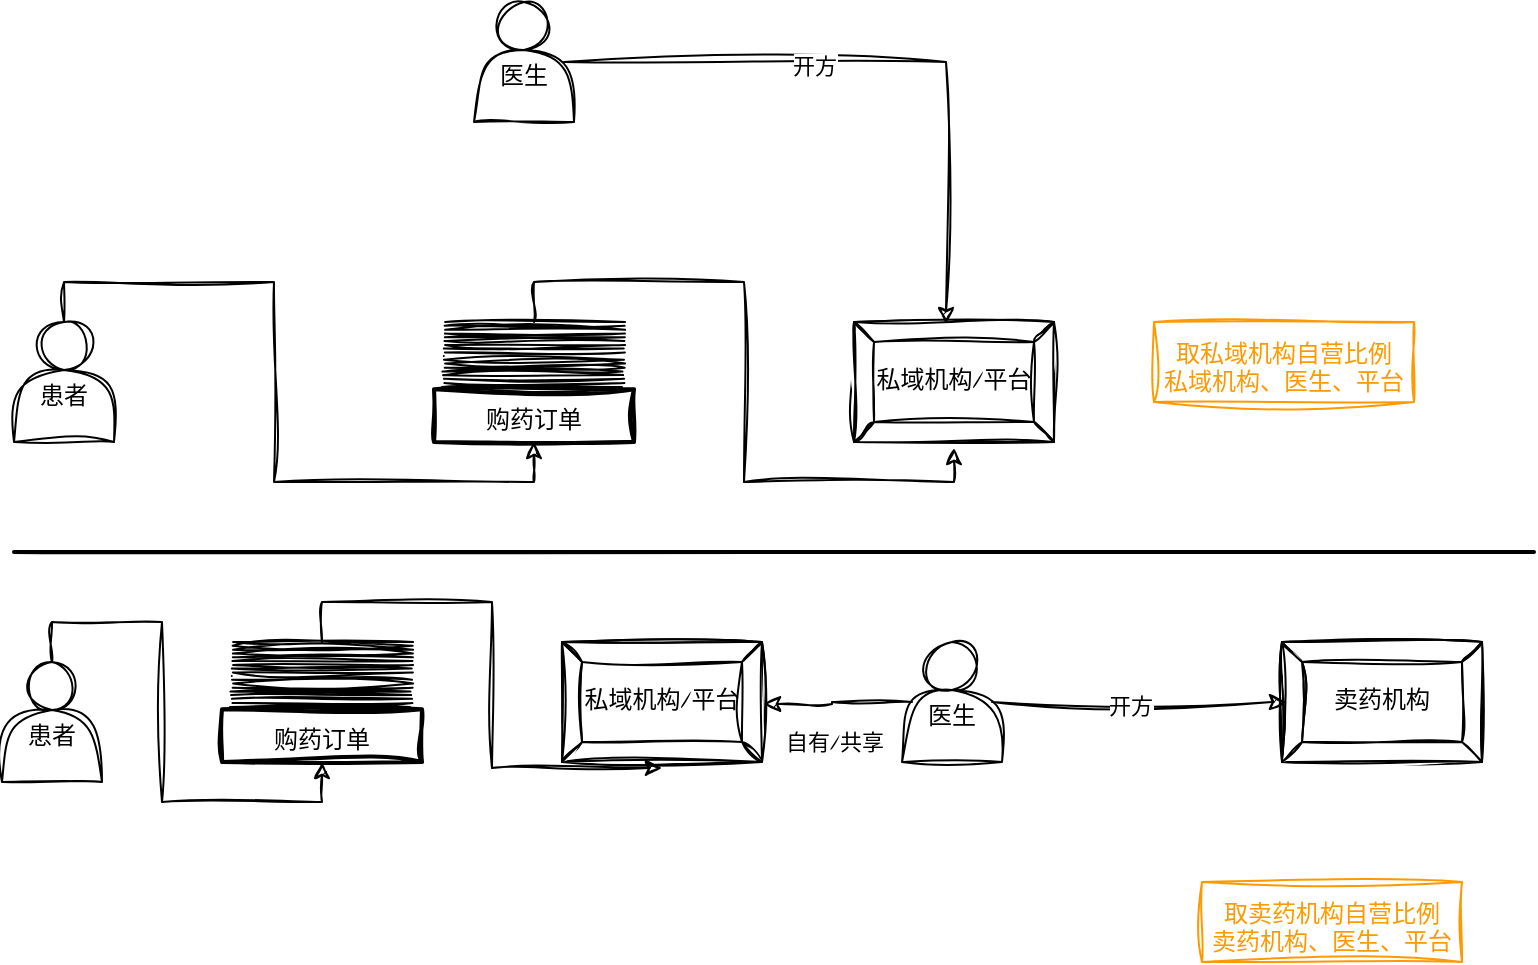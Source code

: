 <mxfile version="24.6.3" type="github">
  <diagram name="第 1 页" id="jMJ3dYxYcZpqBjAvDjc6">
    <mxGraphModel dx="1028" dy="2000" grid="1" gridSize="10" guides="1" tooltips="1" connect="1" arrows="1" fold="1" page="1" pageScale="1" pageWidth="827" pageHeight="1169" math="0" shadow="0">
      <root>
        <mxCell id="0" />
        <mxCell id="1" parent="0" />
        <mxCell id="Fk9Is4CcDEw4YyOU3Hcw-2" value="私域机构/平台" style="labelPosition=center;verticalLabelPosition=middle;align=center;html=1;shape=mxgraph.basic.button;dx=10;whiteSpace=wrap;sketch=1;hachureGap=4;jiggle=2;curveFitting=1;fontFamily=Architects Daughter;fontSource=https%3A%2F%2Ffonts.googleapis.com%2Fcss%3Ffamily%3DArchitects%2BDaughter;" vertex="1" parent="1">
          <mxGeometry x="324" y="260" width="100" height="60" as="geometry" />
        </mxCell>
        <mxCell id="Fk9Is4CcDEw4YyOU3Hcw-3" value="卖药机构" style="labelPosition=center;verticalLabelPosition=middle;align=center;html=1;shape=mxgraph.basic.button;dx=10;whiteSpace=wrap;sketch=1;hachureGap=4;jiggle=2;curveFitting=1;fontFamily=Architects Daughter;fontSource=https%3A%2F%2Ffonts.googleapis.com%2Fcss%3Ffamily%3DArchitects%2BDaughter;" vertex="1" parent="1">
          <mxGeometry x="684" y="260" width="100" height="60" as="geometry" />
        </mxCell>
        <mxCell id="Fk9Is4CcDEw4YyOU3Hcw-4" value="&lt;div&gt;&lt;br&gt;&lt;/div&gt;&lt;div&gt;医生&lt;/div&gt;" style="shape=actor;whiteSpace=wrap;html=1;sketch=1;hachureGap=4;jiggle=2;curveFitting=1;fontFamily=Architects Daughter;fontSource=https%3A%2F%2Ffonts.googleapis.com%2Fcss%3Ffamily%3DArchitects%2BDaughter;" vertex="1" parent="1">
          <mxGeometry x="494" y="260" width="50" height="60" as="geometry" />
        </mxCell>
        <mxCell id="Fk9Is4CcDEw4YyOU3Hcw-7" style="edgeStyle=orthogonalEdgeStyle;rounded=0;sketch=1;hachureGap=4;jiggle=2;curveFitting=1;orthogonalLoop=1;jettySize=auto;html=1;exitX=0.1;exitY=0.5;exitDx=0;exitDy=0;exitPerimeter=0;fontFamily=Architects Daughter;fontSource=https%3A%2F%2Ffonts.googleapis.com%2Fcss%3Ffamily%3DArchitects%2BDaughter;entryX=1.01;entryY=0.517;entryDx=0;entryDy=0;entryPerimeter=0;" edge="1" parent="1" source="Fk9Is4CcDEw4YyOU3Hcw-4" target="Fk9Is4CcDEw4YyOU3Hcw-2">
          <mxGeometry relative="1" as="geometry">
            <mxPoint x="404" y="260" as="targetPoint" />
          </mxGeometry>
        </mxCell>
        <mxCell id="Fk9Is4CcDEw4YyOU3Hcw-9" value="自有/共享" style="edgeLabel;html=1;align=center;verticalAlign=middle;resizable=0;points=[];sketch=1;hachureGap=4;jiggle=2;curveFitting=1;fontFamily=Architects Daughter;fontSource=https%3A%2F%2Ffonts.googleapis.com%2Fcss%3Ffamily%3DArchitects%2BDaughter;" vertex="1" connectable="0" parent="Fk9Is4CcDEw4YyOU3Hcw-7">
          <mxGeometry x="0.533" y="3" relative="1" as="geometry">
            <mxPoint x="17" y="16" as="offset" />
          </mxGeometry>
        </mxCell>
        <mxCell id="Fk9Is4CcDEw4YyOU3Hcw-10" value="&lt;div&gt;&lt;br&gt;&lt;/div&gt;&lt;div&gt;&lt;br&gt;&lt;/div&gt;&lt;div&gt;&lt;br&gt;&lt;/div&gt;&lt;div&gt;购药订单&lt;/div&gt;" style="strokeWidth=2;html=1;shape=mxgraph.lean_mapping.orders;overflow=fill;sketch=1;hachureGap=4;jiggle=2;curveFitting=1;fontFamily=Architects Daughter;fontSource=https%3A%2F%2Ffonts.googleapis.com%2Fcss%3Ffamily%3DArchitects%2BDaughter;" vertex="1" parent="1">
          <mxGeometry x="154" y="260" width="100" height="60" as="geometry" />
        </mxCell>
        <mxCell id="Fk9Is4CcDEw4YyOU3Hcw-12" style="edgeStyle=orthogonalEdgeStyle;rounded=0;sketch=1;hachureGap=4;jiggle=2;curveFitting=1;orthogonalLoop=1;jettySize=auto;html=1;exitX=0.5;exitY=0;exitDx=0;exitDy=0;entryX=0.5;entryY=1;entryDx=0;entryDy=0;fontFamily=Architects Daughter;fontSource=https%3A%2F%2Ffonts.googleapis.com%2Fcss%3Ffamily%3DArchitects%2BDaughter;" edge="1" parent="1" source="Fk9Is4CcDEw4YyOU3Hcw-11" target="Fk9Is4CcDEw4YyOU3Hcw-10">
          <mxGeometry relative="1" as="geometry" />
        </mxCell>
        <mxCell id="Fk9Is4CcDEw4YyOU3Hcw-11" value="&lt;div&gt;&lt;br&gt;&lt;/div&gt;&lt;div&gt;患者&lt;/div&gt;" style="shape=actor;whiteSpace=wrap;html=1;sketch=1;hachureGap=4;jiggle=2;curveFitting=1;fontFamily=Architects Daughter;fontSource=https%3A%2F%2Ffonts.googleapis.com%2Fcss%3Ffamily%3DArchitects%2BDaughter;" vertex="1" parent="1">
          <mxGeometry x="44" y="270" width="50" height="60" as="geometry" />
        </mxCell>
        <mxCell id="Fk9Is4CcDEw4YyOU3Hcw-13" style="edgeStyle=orthogonalEdgeStyle;rounded=0;sketch=1;hachureGap=4;jiggle=2;curveFitting=1;orthogonalLoop=1;jettySize=auto;html=1;exitX=0.5;exitY=0;exitDx=0;exitDy=0;entryX=0.5;entryY=1.05;entryDx=0;entryDy=0;entryPerimeter=0;fontFamily=Architects Daughter;fontSource=https%3A%2F%2Ffonts.googleapis.com%2Fcss%3Ffamily%3DArchitects%2BDaughter;" edge="1" parent="1" source="Fk9Is4CcDEw4YyOU3Hcw-10" target="Fk9Is4CcDEw4YyOU3Hcw-2">
          <mxGeometry relative="1" as="geometry" />
        </mxCell>
        <mxCell id="Fk9Is4CcDEw4YyOU3Hcw-15" style="edgeStyle=orthogonalEdgeStyle;rounded=0;sketch=1;hachureGap=4;jiggle=2;curveFitting=1;orthogonalLoop=1;jettySize=auto;html=1;exitX=0.9;exitY=0.5;exitDx=0;exitDy=0;exitPerimeter=0;entryX=0.02;entryY=0.5;entryDx=0;entryDy=0;entryPerimeter=0;fontFamily=Architects Daughter;fontSource=https%3A%2F%2Ffonts.googleapis.com%2Fcss%3Ffamily%3DArchitects%2BDaughter;" edge="1" parent="1" source="Fk9Is4CcDEw4YyOU3Hcw-4" target="Fk9Is4CcDEw4YyOU3Hcw-3">
          <mxGeometry relative="1" as="geometry" />
        </mxCell>
        <mxCell id="Fk9Is4CcDEw4YyOU3Hcw-16" value="开方" style="edgeLabel;html=1;align=center;verticalAlign=middle;resizable=0;points=[];sketch=1;hachureGap=4;jiggle=2;curveFitting=1;fontFamily=Architects Daughter;fontSource=https%3A%2F%2Ffonts.googleapis.com%2Fcss%3Ffamily%3DArchitects%2BDaughter;" vertex="1" connectable="0" parent="Fk9Is4CcDEw4YyOU3Hcw-15">
          <mxGeometry x="-0.061" y="-2" relative="1" as="geometry">
            <mxPoint as="offset" />
          </mxGeometry>
        </mxCell>
        <mxCell id="Fk9Is4CcDEw4YyOU3Hcw-25" value="私域机构/平台" style="labelPosition=center;verticalLabelPosition=middle;align=center;html=1;shape=mxgraph.basic.button;dx=10;whiteSpace=wrap;sketch=1;hachureGap=4;jiggle=2;curveFitting=1;fontFamily=Architects Daughter;fontSource=https%3A%2F%2Ffonts.googleapis.com%2Fcss%3Ffamily%3DArchitects%2BDaughter;" vertex="1" parent="1">
          <mxGeometry x="470" y="100" width="100" height="60" as="geometry" />
        </mxCell>
        <mxCell id="Fk9Is4CcDEw4YyOU3Hcw-26" value="&lt;div&gt;&lt;br&gt;&lt;/div&gt;&lt;div&gt;&lt;br&gt;&lt;/div&gt;&lt;div&gt;&lt;br&gt;&lt;/div&gt;&lt;div&gt;购药订单&lt;/div&gt;" style="strokeWidth=2;html=1;shape=mxgraph.lean_mapping.orders;overflow=fill;sketch=1;hachureGap=4;jiggle=2;curveFitting=1;fontFamily=Architects Daughter;fontSource=https%3A%2F%2Ffonts.googleapis.com%2Fcss%3Ffamily%3DArchitects%2BDaughter;" vertex="1" parent="1">
          <mxGeometry x="260" y="100" width="100" height="60" as="geometry" />
        </mxCell>
        <mxCell id="Fk9Is4CcDEw4YyOU3Hcw-27" style="edgeStyle=orthogonalEdgeStyle;rounded=0;sketch=1;hachureGap=4;jiggle=2;curveFitting=1;orthogonalLoop=1;jettySize=auto;html=1;exitX=0.5;exitY=0;exitDx=0;exitDy=0;entryX=0.5;entryY=1;entryDx=0;entryDy=0;fontFamily=Architects Daughter;fontSource=https%3A%2F%2Ffonts.googleapis.com%2Fcss%3Ffamily%3DArchitects%2BDaughter;" edge="1" parent="1" source="Fk9Is4CcDEw4YyOU3Hcw-28" target="Fk9Is4CcDEw4YyOU3Hcw-26">
          <mxGeometry relative="1" as="geometry" />
        </mxCell>
        <mxCell id="Fk9Is4CcDEw4YyOU3Hcw-28" value="&lt;div&gt;&lt;br&gt;&lt;/div&gt;&lt;div&gt;患者&lt;/div&gt;" style="shape=actor;whiteSpace=wrap;html=1;sketch=1;hachureGap=4;jiggle=2;curveFitting=1;fontFamily=Architects Daughter;fontSource=https%3A%2F%2Ffonts.googleapis.com%2Fcss%3Ffamily%3DArchitects%2BDaughter;" vertex="1" parent="1">
          <mxGeometry x="50" y="100" width="50" height="60" as="geometry" />
        </mxCell>
        <mxCell id="Fk9Is4CcDEw4YyOU3Hcw-29" style="edgeStyle=orthogonalEdgeStyle;rounded=0;sketch=1;hachureGap=4;jiggle=2;curveFitting=1;orthogonalLoop=1;jettySize=auto;html=1;exitX=0.5;exitY=0;exitDx=0;exitDy=0;entryX=0.5;entryY=1.05;entryDx=0;entryDy=0;entryPerimeter=0;fontFamily=Architects Daughter;fontSource=https%3A%2F%2Ffonts.googleapis.com%2Fcss%3Ffamily%3DArchitects%2BDaughter;" edge="1" parent="1" source="Fk9Is4CcDEw4YyOU3Hcw-26" target="Fk9Is4CcDEw4YyOU3Hcw-25">
          <mxGeometry relative="1" as="geometry">
            <Array as="points">
              <mxPoint x="310" y="80" />
              <mxPoint x="415" y="80" />
              <mxPoint x="415" y="180" />
              <mxPoint x="520" y="180" />
            </Array>
          </mxGeometry>
        </mxCell>
        <mxCell id="Fk9Is4CcDEw4YyOU3Hcw-31" value="&lt;div&gt;&lt;br&gt;&lt;/div&gt;&lt;div&gt;医生&lt;/div&gt;" style="shape=actor;whiteSpace=wrap;html=1;sketch=1;hachureGap=4;jiggle=2;curveFitting=1;fontFamily=Architects Daughter;fontSource=https%3A%2F%2Ffonts.googleapis.com%2Fcss%3Ffamily%3DArchitects%2BDaughter;" vertex="1" parent="1">
          <mxGeometry x="280" y="-60" width="50" height="60" as="geometry" />
        </mxCell>
        <mxCell id="Fk9Is4CcDEw4YyOU3Hcw-32" style="edgeStyle=orthogonalEdgeStyle;rounded=0;sketch=1;hachureGap=4;jiggle=2;curveFitting=1;orthogonalLoop=1;jettySize=auto;html=1;exitX=0.9;exitY=0.5;exitDx=0;exitDy=0;exitPerimeter=0;entryX=0.46;entryY=0.017;entryDx=0;entryDy=0;entryPerimeter=0;fontFamily=Architects Daughter;fontSource=https%3A%2F%2Ffonts.googleapis.com%2Fcss%3Ffamily%3DArchitects%2BDaughter;" edge="1" parent="1" source="Fk9Is4CcDEw4YyOU3Hcw-31" target="Fk9Is4CcDEw4YyOU3Hcw-25">
          <mxGeometry relative="1" as="geometry" />
        </mxCell>
        <mxCell id="Fk9Is4CcDEw4YyOU3Hcw-33" value="开方" style="edgeLabel;html=1;align=center;verticalAlign=middle;resizable=0;points=[];sketch=1;hachureGap=4;jiggle=2;curveFitting=1;fontFamily=Architects Daughter;fontSource=https%3A%2F%2Ffonts.googleapis.com%2Fcss%3Ffamily%3DArchitects%2BDaughter;" vertex="1" connectable="0" parent="Fk9Is4CcDEw4YyOU3Hcw-32">
          <mxGeometry x="-0.224" y="-2" relative="1" as="geometry">
            <mxPoint as="offset" />
          </mxGeometry>
        </mxCell>
        <mxCell id="Fk9Is4CcDEw4YyOU3Hcw-34" value="&lt;div style=&quot;&quot;&gt;&lt;span style=&quot;background-color: initial;&quot;&gt;取私域机构自营比例&lt;/span&gt;&lt;/div&gt;&lt;div style=&quot;&quot;&gt;&lt;span style=&quot;background-color: initial;&quot;&gt;私域机构、医生、平台&lt;/span&gt;&lt;/div&gt;" style="outlineConnect=0;gradientColor=none;html=1;whiteSpace=wrap;fontSize=12;fontStyle=0;strokeColor=#FF9900;fillColor=none;verticalAlign=top;align=center;fontColor=#FF9900;dashed=0;spacingTop=3;sketch=1;hachureGap=4;jiggle=2;curveFitting=1;fontFamily=Architects Daughter;fontSource=https%3A%2F%2Ffonts.googleapis.com%2Fcss%3Ffamily%3DArchitects%2BDaughter;" vertex="1" parent="1">
          <mxGeometry x="620" y="100" width="130" height="40" as="geometry" />
        </mxCell>
        <mxCell id="Fk9Is4CcDEw4YyOU3Hcw-36" value="&lt;div style=&quot;&quot;&gt;&lt;span style=&quot;background-color: initial;&quot;&gt;取卖药机构自营比例&lt;/span&gt;&lt;/div&gt;&lt;div style=&quot;&quot;&gt;卖药机构、医生、平台&lt;/div&gt;" style="outlineConnect=0;gradientColor=none;html=1;whiteSpace=wrap;fontSize=12;fontStyle=0;strokeColor=#FF9900;fillColor=none;verticalAlign=top;align=center;fontColor=#FF9900;dashed=0;spacingTop=3;sketch=1;hachureGap=4;jiggle=2;curveFitting=1;fontFamily=Architects Daughter;fontSource=https%3A%2F%2Ffonts.googleapis.com%2Fcss%3Ffamily%3DArchitects%2BDaughter;" vertex="1" parent="1">
          <mxGeometry x="644" y="380" width="130" height="40" as="geometry" />
        </mxCell>
        <mxCell id="Fk9Is4CcDEw4YyOU3Hcw-49" value="" style="line;strokeWidth=2;html=1;sketch=1;hachureGap=4;jiggle=2;curveFitting=1;fontFamily=Architects Daughter;fontSource=https%3A%2F%2Ffonts.googleapis.com%2Fcss%3Ffamily%3DArchitects%2BDaughter;" vertex="1" parent="1">
          <mxGeometry x="50" y="210" width="760" height="10" as="geometry" />
        </mxCell>
      </root>
    </mxGraphModel>
  </diagram>
</mxfile>
